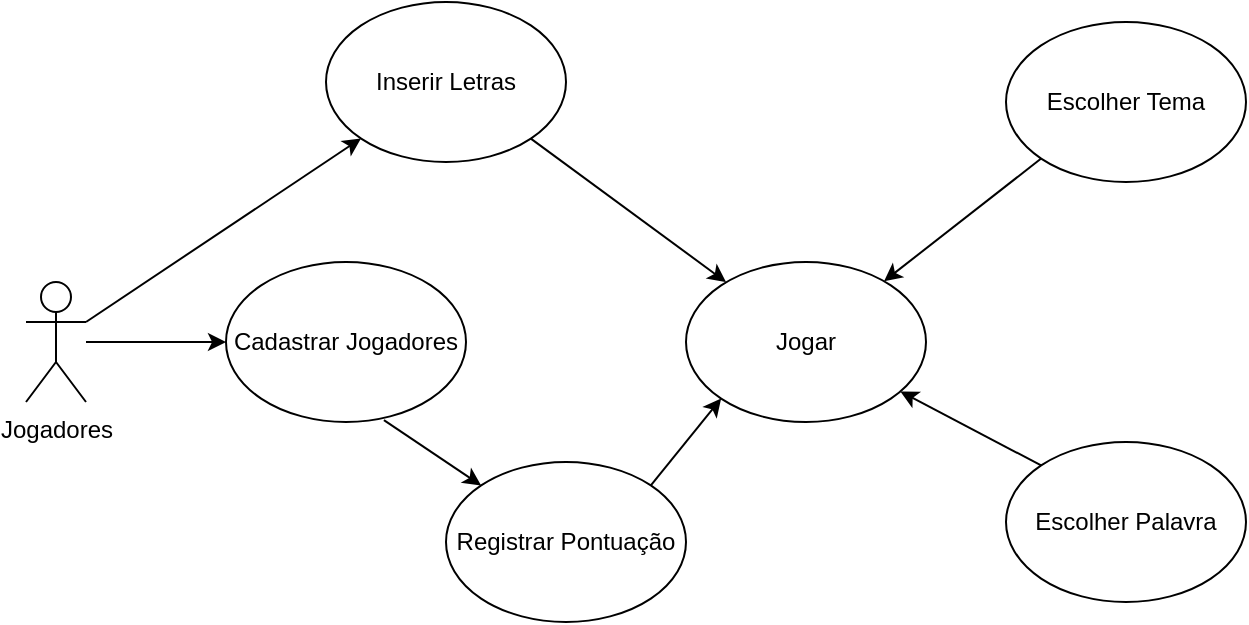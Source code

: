 <mxfile version="21.1.7" type="github">
  <diagram name="Página-1" id="qMA5MeEKdQBNHlqc8SRP">
    <mxGraphModel dx="880" dy="484" grid="1" gridSize="10" guides="1" tooltips="1" connect="1" arrows="1" fold="1" page="1" pageScale="1" pageWidth="827" pageHeight="1169" math="0" shadow="0">
      <root>
        <mxCell id="0" />
        <mxCell id="1" parent="0" />
        <mxCell id="wv9Aw4H7F9O_Hve3EbVO-1" value="Jogar" style="ellipse;whiteSpace=wrap;html=1;" vertex="1" parent="1">
          <mxGeometry x="400" y="200" width="120" height="80" as="geometry" />
        </mxCell>
        <mxCell id="wv9Aw4H7F9O_Hve3EbVO-2" value="Jogadores" style="shape=umlActor;verticalLabelPosition=bottom;verticalAlign=top;html=1;outlineConnect=0;" vertex="1" parent="1">
          <mxGeometry x="70" y="210" width="30" height="60" as="geometry" />
        </mxCell>
        <mxCell id="wv9Aw4H7F9O_Hve3EbVO-5" value="Inserir Letras" style="ellipse;whiteSpace=wrap;html=1;" vertex="1" parent="1">
          <mxGeometry x="220" y="70" width="120" height="80" as="geometry" />
        </mxCell>
        <mxCell id="wv9Aw4H7F9O_Hve3EbVO-6" value="Escolher Tema" style="ellipse;whiteSpace=wrap;html=1;" vertex="1" parent="1">
          <mxGeometry x="560" y="80" width="120" height="80" as="geometry" />
        </mxCell>
        <mxCell id="wv9Aw4H7F9O_Hve3EbVO-7" value="Escolher Palavra" style="ellipse;whiteSpace=wrap;html=1;" vertex="1" parent="1">
          <mxGeometry x="560" y="290" width="120" height="80" as="geometry" />
        </mxCell>
        <mxCell id="wv9Aw4H7F9O_Hve3EbVO-9" value="Cadastrar Jogadores" style="ellipse;whiteSpace=wrap;html=1;" vertex="1" parent="1">
          <mxGeometry x="170" y="200" width="120" height="80" as="geometry" />
        </mxCell>
        <mxCell id="wv9Aw4H7F9O_Hve3EbVO-11" value="Registrar Pontuação" style="ellipse;whiteSpace=wrap;html=1;" vertex="1" parent="1">
          <mxGeometry x="280" y="300" width="120" height="80" as="geometry" />
        </mxCell>
        <mxCell id="wv9Aw4H7F9O_Hve3EbVO-12" value="" style="endArrow=classic;html=1;rounded=0;" edge="1" parent="1" source="wv9Aw4H7F9O_Hve3EbVO-2">
          <mxGeometry width="50" height="50" relative="1" as="geometry">
            <mxPoint x="390" y="280" as="sourcePoint" />
            <mxPoint x="170" y="240" as="targetPoint" />
          </mxGeometry>
        </mxCell>
        <mxCell id="wv9Aw4H7F9O_Hve3EbVO-13" value="" style="endArrow=classic;html=1;rounded=0;exitX=1;exitY=0;exitDx=0;exitDy=0;entryX=0;entryY=1;entryDx=0;entryDy=0;" edge="1" parent="1" source="wv9Aw4H7F9O_Hve3EbVO-11" target="wv9Aw4H7F9O_Hve3EbVO-1">
          <mxGeometry width="50" height="50" relative="1" as="geometry">
            <mxPoint x="390" y="280" as="sourcePoint" />
            <mxPoint x="440" y="230" as="targetPoint" />
          </mxGeometry>
        </mxCell>
        <mxCell id="wv9Aw4H7F9O_Hve3EbVO-14" value="" style="endArrow=classic;html=1;rounded=0;exitX=0.658;exitY=0.988;exitDx=0;exitDy=0;exitPerimeter=0;entryX=0;entryY=0;entryDx=0;entryDy=0;" edge="1" parent="1" source="wv9Aw4H7F9O_Hve3EbVO-9" target="wv9Aw4H7F9O_Hve3EbVO-11">
          <mxGeometry width="50" height="50" relative="1" as="geometry">
            <mxPoint x="270" y="290" as="sourcePoint" />
            <mxPoint x="440" y="230" as="targetPoint" />
          </mxGeometry>
        </mxCell>
        <mxCell id="wv9Aw4H7F9O_Hve3EbVO-15" value="" style="endArrow=classic;html=1;rounded=0;exitX=1;exitY=1;exitDx=0;exitDy=0;" edge="1" parent="1" source="wv9Aw4H7F9O_Hve3EbVO-5">
          <mxGeometry width="50" height="50" relative="1" as="geometry">
            <mxPoint x="390" y="280" as="sourcePoint" />
            <mxPoint x="420" y="210" as="targetPoint" />
          </mxGeometry>
        </mxCell>
        <mxCell id="wv9Aw4H7F9O_Hve3EbVO-16" value="" style="endArrow=classic;html=1;rounded=0;exitX=0;exitY=1;exitDx=0;exitDy=0;" edge="1" parent="1" source="wv9Aw4H7F9O_Hve3EbVO-6" target="wv9Aw4H7F9O_Hve3EbVO-1">
          <mxGeometry width="50" height="50" relative="1" as="geometry">
            <mxPoint x="390" y="280" as="sourcePoint" />
            <mxPoint x="440" y="230" as="targetPoint" />
          </mxGeometry>
        </mxCell>
        <mxCell id="wv9Aw4H7F9O_Hve3EbVO-17" value="" style="endArrow=classic;html=1;rounded=0;exitX=1;exitY=0.333;exitDx=0;exitDy=0;exitPerimeter=0;" edge="1" parent="1" source="wv9Aw4H7F9O_Hve3EbVO-2" target="wv9Aw4H7F9O_Hve3EbVO-5">
          <mxGeometry width="50" height="50" relative="1" as="geometry">
            <mxPoint x="390" y="280" as="sourcePoint" />
            <mxPoint x="440" y="230" as="targetPoint" />
          </mxGeometry>
        </mxCell>
        <mxCell id="wv9Aw4H7F9O_Hve3EbVO-18" value="" style="endArrow=classic;html=1;rounded=0;exitX=0;exitY=0;exitDx=0;exitDy=0;" edge="1" parent="1" source="wv9Aw4H7F9O_Hve3EbVO-7" target="wv9Aw4H7F9O_Hve3EbVO-1">
          <mxGeometry width="50" height="50" relative="1" as="geometry">
            <mxPoint x="560" y="300" as="sourcePoint" />
            <mxPoint x="510" y="270" as="targetPoint" />
          </mxGeometry>
        </mxCell>
      </root>
    </mxGraphModel>
  </diagram>
</mxfile>

